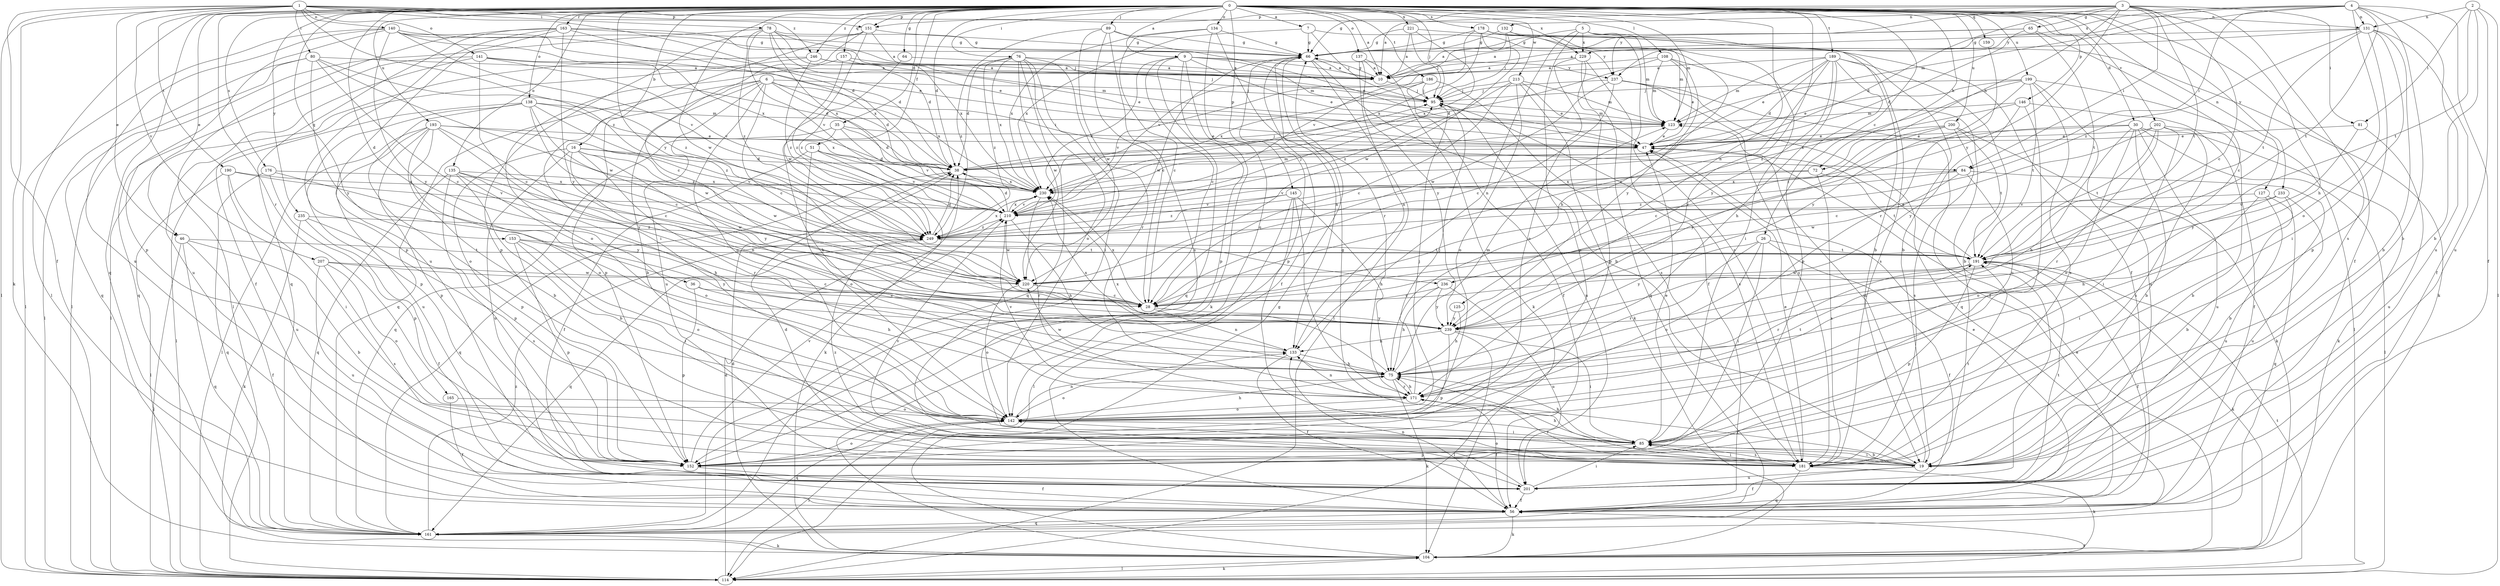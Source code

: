 strict digraph  {
0;
1;
2;
3;
4;
5;
6;
7;
9;
10;
16;
19;
26;
28;
30;
35;
36;
38;
46;
47;
51;
56;
64;
65;
66;
72;
75;
76;
78;
80;
81;
84;
85;
89;
95;
104;
108;
114;
123;
125;
127;
131;
132;
133;
134;
135;
137;
138;
140;
141;
142;
145;
146;
151;
152;
153;
157;
159;
161;
163;
165;
171;
176;
178;
181;
186;
189;
190;
191;
193;
199;
200;
201;
202;
207;
210;
213;
220;
221;
229;
230;
233;
235;
236;
237;
239;
246;
249;
0 -> 7  [label=a];
0 -> 9  [label=a];
0 -> 10  [label=a];
0 -> 16  [label=b];
0 -> 26  [label=c];
0 -> 30  [label=d];
0 -> 35  [label=d];
0 -> 36  [label=d];
0 -> 38  [label=d];
0 -> 46  [label=e];
0 -> 51  [label=f];
0 -> 56  [label=f];
0 -> 64  [label=g];
0 -> 72  [label=h];
0 -> 76  [label=i];
0 -> 89  [label=j];
0 -> 95  [label=j];
0 -> 108  [label=l];
0 -> 114  [label=l];
0 -> 123  [label=m];
0 -> 125  [label=n];
0 -> 127  [label=n];
0 -> 131  [label=n];
0 -> 134  [label=o];
0 -> 135  [label=o];
0 -> 137  [label=o];
0 -> 138  [label=o];
0 -> 145  [label=p];
0 -> 146  [label=p];
0 -> 151  [label=p];
0 -> 153  [label=q];
0 -> 157  [label=q];
0 -> 159  [label=q];
0 -> 161  [label=q];
0 -> 163  [label=r];
0 -> 165  [label=r];
0 -> 171  [label=r];
0 -> 176  [label=s];
0 -> 178  [label=s];
0 -> 186  [label=t];
0 -> 189  [label=t];
0 -> 193  [label=u];
0 -> 199  [label=u];
0 -> 200  [label=u];
0 -> 202  [label=v];
0 -> 213  [label=w];
0 -> 220  [label=w];
0 -> 221  [label=x];
0 -> 233  [label=y];
0 -> 235  [label=y];
0 -> 236  [label=y];
0 -> 246  [label=z];
1 -> 38  [label=d];
1 -> 46  [label=e];
1 -> 56  [label=f];
1 -> 78  [label=i];
1 -> 80  [label=i];
1 -> 104  [label=k];
1 -> 114  [label=l];
1 -> 140  [label=o];
1 -> 141  [label=o];
1 -> 151  [label=p];
1 -> 190  [label=t];
1 -> 207  [label=v];
1 -> 229  [label=x];
1 -> 246  [label=z];
1 -> 249  [label=z];
2 -> 19  [label=b];
2 -> 81  [label=i];
2 -> 114  [label=l];
2 -> 131  [label=n];
2 -> 191  [label=t];
2 -> 201  [label=u];
3 -> 10  [label=a];
3 -> 28  [label=c];
3 -> 38  [label=d];
3 -> 65  [label=g];
3 -> 66  [label=g];
3 -> 72  [label=h];
3 -> 75  [label=h];
3 -> 81  [label=i];
3 -> 84  [label=i];
3 -> 151  [label=p];
3 -> 181  [label=s];
3 -> 191  [label=t];
3 -> 236  [label=y];
3 -> 237  [label=y];
4 -> 19  [label=b];
4 -> 56  [label=f];
4 -> 84  [label=i];
4 -> 123  [label=m];
4 -> 131  [label=n];
4 -> 132  [label=n];
4 -> 142  [label=o];
4 -> 191  [label=t];
4 -> 201  [label=u];
4 -> 229  [label=x];
4 -> 237  [label=y];
5 -> 19  [label=b];
5 -> 123  [label=m];
5 -> 133  [label=n];
5 -> 152  [label=p];
5 -> 181  [label=s];
5 -> 210  [label=v];
5 -> 229  [label=x];
6 -> 19  [label=b];
6 -> 28  [label=c];
6 -> 38  [label=d];
6 -> 84  [label=i];
6 -> 95  [label=j];
6 -> 142  [label=o];
6 -> 152  [label=p];
6 -> 161  [label=q];
6 -> 201  [label=u];
6 -> 230  [label=x];
7 -> 66  [label=g];
7 -> 95  [label=j];
7 -> 230  [label=x];
7 -> 237  [label=y];
9 -> 10  [label=a];
9 -> 28  [label=c];
9 -> 47  [label=e];
9 -> 104  [label=k];
9 -> 123  [label=m];
9 -> 152  [label=p];
9 -> 161  [label=q];
9 -> 210  [label=v];
9 -> 237  [label=y];
10 -> 66  [label=g];
10 -> 95  [label=j];
16 -> 38  [label=d];
16 -> 133  [label=n];
16 -> 152  [label=p];
16 -> 171  [label=r];
16 -> 201  [label=u];
16 -> 210  [label=v];
16 -> 220  [label=w];
16 -> 239  [label=y];
19 -> 56  [label=f];
19 -> 85  [label=i];
19 -> 123  [label=m];
19 -> 171  [label=r];
19 -> 201  [label=u];
19 -> 210  [label=v];
19 -> 249  [label=z];
26 -> 56  [label=f];
26 -> 85  [label=i];
26 -> 142  [label=o];
26 -> 171  [label=r];
26 -> 191  [label=t];
26 -> 239  [label=y];
28 -> 133  [label=n];
28 -> 230  [label=x];
28 -> 239  [label=y];
30 -> 19  [label=b];
30 -> 47  [label=e];
30 -> 75  [label=h];
30 -> 104  [label=k];
30 -> 114  [label=l];
30 -> 142  [label=o];
30 -> 201  [label=u];
30 -> 249  [label=z];
35 -> 38  [label=d];
35 -> 47  [label=e];
35 -> 75  [label=h];
35 -> 161  [label=q];
35 -> 210  [label=v];
36 -> 28  [label=c];
36 -> 75  [label=h];
36 -> 152  [label=p];
38 -> 95  [label=j];
38 -> 161  [label=q];
38 -> 230  [label=x];
46 -> 19  [label=b];
46 -> 56  [label=f];
46 -> 114  [label=l];
46 -> 161  [label=q];
46 -> 191  [label=t];
47 -> 38  [label=d];
51 -> 38  [label=d];
51 -> 56  [label=f];
51 -> 104  [label=k];
51 -> 142  [label=o];
51 -> 210  [label=v];
56 -> 47  [label=e];
56 -> 104  [label=k];
56 -> 133  [label=n];
56 -> 161  [label=q];
64 -> 10  [label=a];
64 -> 249  [label=z];
65 -> 10  [label=a];
65 -> 28  [label=c];
65 -> 38  [label=d];
65 -> 66  [label=g];
65 -> 191  [label=t];
66 -> 10  [label=a];
66 -> 19  [label=b];
66 -> 56  [label=f];
66 -> 114  [label=l];
66 -> 133  [label=n];
66 -> 152  [label=p];
66 -> 220  [label=w];
72 -> 181  [label=s];
72 -> 191  [label=t];
72 -> 210  [label=v];
72 -> 230  [label=x];
75 -> 104  [label=k];
75 -> 123  [label=m];
75 -> 142  [label=o];
75 -> 171  [label=r];
75 -> 220  [label=w];
75 -> 230  [label=x];
76 -> 10  [label=a];
76 -> 38  [label=d];
76 -> 85  [label=i];
76 -> 142  [label=o];
76 -> 161  [label=q];
76 -> 171  [label=r];
76 -> 220  [label=w];
76 -> 230  [label=x];
76 -> 249  [label=z];
78 -> 10  [label=a];
78 -> 38  [label=d];
78 -> 47  [label=e];
78 -> 66  [label=g];
78 -> 114  [label=l];
78 -> 210  [label=v];
78 -> 230  [label=x];
78 -> 249  [label=z];
80 -> 10  [label=a];
80 -> 28  [label=c];
80 -> 114  [label=l];
80 -> 161  [label=q];
80 -> 220  [label=w];
80 -> 239  [label=y];
80 -> 249  [label=z];
81 -> 47  [label=e];
81 -> 201  [label=u];
81 -> 239  [label=y];
84 -> 19  [label=b];
84 -> 142  [label=o];
84 -> 220  [label=w];
84 -> 230  [label=x];
84 -> 249  [label=z];
85 -> 19  [label=b];
85 -> 47  [label=e];
85 -> 66  [label=g];
85 -> 75  [label=h];
85 -> 152  [label=p];
85 -> 181  [label=s];
89 -> 28  [label=c];
89 -> 47  [label=e];
89 -> 66  [label=g];
89 -> 181  [label=s];
89 -> 220  [label=w];
89 -> 249  [label=z];
95 -> 123  [label=m];
95 -> 181  [label=s];
95 -> 201  [label=u];
104 -> 38  [label=d];
104 -> 47  [label=e];
104 -> 66  [label=g];
104 -> 114  [label=l];
108 -> 10  [label=a];
108 -> 38  [label=d];
108 -> 47  [label=e];
108 -> 123  [label=m];
108 -> 201  [label=u];
108 -> 239  [label=y];
114 -> 38  [label=d];
114 -> 56  [label=f];
114 -> 104  [label=k];
114 -> 191  [label=t];
123 -> 47  [label=e];
125 -> 75  [label=h];
125 -> 239  [label=y];
127 -> 85  [label=i];
127 -> 161  [label=q];
127 -> 201  [label=u];
127 -> 210  [label=v];
131 -> 10  [label=a];
131 -> 19  [label=b];
131 -> 56  [label=f];
131 -> 66  [label=g];
131 -> 85  [label=i];
131 -> 152  [label=p];
131 -> 191  [label=t];
131 -> 249  [label=z];
132 -> 10  [label=a];
132 -> 66  [label=g];
132 -> 95  [label=j];
132 -> 104  [label=k];
132 -> 123  [label=m];
133 -> 56  [label=f];
133 -> 75  [label=h];
133 -> 230  [label=x];
134 -> 28  [label=c];
134 -> 66  [label=g];
134 -> 142  [label=o];
134 -> 171  [label=r];
134 -> 230  [label=x];
135 -> 19  [label=b];
135 -> 75  [label=h];
135 -> 142  [label=o];
135 -> 152  [label=p];
135 -> 161  [label=q];
135 -> 220  [label=w];
135 -> 230  [label=x];
137 -> 10  [label=a];
137 -> 104  [label=k];
137 -> 133  [label=n];
137 -> 239  [label=y];
138 -> 28  [label=c];
138 -> 114  [label=l];
138 -> 123  [label=m];
138 -> 142  [label=o];
138 -> 152  [label=p];
138 -> 220  [label=w];
138 -> 230  [label=x];
138 -> 249  [label=z];
140 -> 38  [label=d];
140 -> 47  [label=e];
140 -> 66  [label=g];
140 -> 114  [label=l];
140 -> 152  [label=p];
140 -> 201  [label=u];
140 -> 210  [label=v];
140 -> 230  [label=x];
140 -> 239  [label=y];
141 -> 10  [label=a];
141 -> 28  [label=c];
141 -> 38  [label=d];
141 -> 161  [label=q];
141 -> 201  [label=u];
141 -> 210  [label=v];
142 -> 75  [label=h];
142 -> 85  [label=i];
142 -> 95  [label=j];
142 -> 114  [label=l];
142 -> 133  [label=n];
142 -> 161  [label=q];
145 -> 75  [label=h];
145 -> 85  [label=i];
145 -> 114  [label=l];
145 -> 171  [label=r];
145 -> 210  [label=v];
145 -> 249  [label=z];
146 -> 56  [label=f];
146 -> 85  [label=i];
146 -> 123  [label=m];
146 -> 230  [label=x];
146 -> 239  [label=y];
151 -> 28  [label=c];
151 -> 66  [label=g];
151 -> 85  [label=i];
151 -> 152  [label=p];
151 -> 220  [label=w];
151 -> 230  [label=x];
152 -> 56  [label=f];
152 -> 142  [label=o];
152 -> 210  [label=v];
153 -> 85  [label=i];
153 -> 142  [label=o];
153 -> 152  [label=p];
153 -> 191  [label=t];
153 -> 239  [label=y];
157 -> 10  [label=a];
157 -> 47  [label=e];
157 -> 142  [label=o];
157 -> 249  [label=z];
159 -> 171  [label=r];
161 -> 104  [label=k];
161 -> 249  [label=z];
163 -> 66  [label=g];
163 -> 95  [label=j];
163 -> 114  [label=l];
163 -> 152  [label=p];
163 -> 161  [label=q];
163 -> 201  [label=u];
163 -> 230  [label=x];
163 -> 239  [label=y];
165 -> 56  [label=f];
165 -> 142  [label=o];
171 -> 56  [label=f];
171 -> 75  [label=h];
171 -> 95  [label=j];
171 -> 133  [label=n];
171 -> 142  [label=o];
171 -> 191  [label=t];
171 -> 210  [label=v];
176 -> 152  [label=p];
176 -> 161  [label=q];
176 -> 230  [label=x];
176 -> 239  [label=y];
178 -> 19  [label=b];
178 -> 66  [label=g];
178 -> 75  [label=h];
178 -> 85  [label=i];
178 -> 210  [label=v];
178 -> 220  [label=w];
178 -> 230  [label=x];
181 -> 47  [label=e];
181 -> 75  [label=h];
181 -> 85  [label=i];
181 -> 104  [label=k];
181 -> 142  [label=o];
181 -> 161  [label=q];
181 -> 171  [label=r];
181 -> 191  [label=t];
186 -> 56  [label=f];
186 -> 95  [label=j];
186 -> 181  [label=s];
186 -> 210  [label=v];
186 -> 230  [label=x];
189 -> 10  [label=a];
189 -> 19  [label=b];
189 -> 28  [label=c];
189 -> 38  [label=d];
189 -> 47  [label=e];
189 -> 75  [label=h];
189 -> 123  [label=m];
189 -> 152  [label=p];
189 -> 181  [label=s];
189 -> 239  [label=y];
190 -> 85  [label=i];
190 -> 114  [label=l];
190 -> 201  [label=u];
190 -> 210  [label=v];
190 -> 230  [label=x];
191 -> 47  [label=e];
191 -> 56  [label=f];
191 -> 104  [label=k];
191 -> 152  [label=p];
191 -> 171  [label=r];
191 -> 220  [label=w];
193 -> 19  [label=b];
193 -> 28  [label=c];
193 -> 47  [label=e];
193 -> 114  [label=l];
193 -> 142  [label=o];
193 -> 152  [label=p];
193 -> 201  [label=u];
193 -> 239  [label=y];
193 -> 249  [label=z];
199 -> 47  [label=e];
199 -> 95  [label=j];
199 -> 114  [label=l];
199 -> 181  [label=s];
199 -> 191  [label=t];
199 -> 201  [label=u];
199 -> 239  [label=y];
199 -> 249  [label=z];
200 -> 28  [label=c];
200 -> 47  [label=e];
200 -> 104  [label=k];
200 -> 181  [label=s];
200 -> 191  [label=t];
200 -> 239  [label=y];
201 -> 38  [label=d];
201 -> 56  [label=f];
201 -> 85  [label=i];
201 -> 191  [label=t];
202 -> 19  [label=b];
202 -> 28  [label=c];
202 -> 47  [label=e];
202 -> 85  [label=i];
202 -> 171  [label=r];
202 -> 181  [label=s];
202 -> 191  [label=t];
207 -> 28  [label=c];
207 -> 142  [label=o];
207 -> 181  [label=s];
207 -> 201  [label=u];
207 -> 220  [label=w];
210 -> 38  [label=d];
210 -> 75  [label=h];
210 -> 95  [label=j];
210 -> 220  [label=w];
210 -> 230  [label=x];
210 -> 249  [label=z];
213 -> 28  [label=c];
213 -> 47  [label=e];
213 -> 95  [label=j];
213 -> 104  [label=k];
213 -> 123  [label=m];
213 -> 142  [label=o];
213 -> 249  [label=z];
220 -> 28  [label=c];
220 -> 142  [label=o];
221 -> 10  [label=a];
221 -> 56  [label=f];
221 -> 66  [label=g];
221 -> 95  [label=j];
221 -> 230  [label=x];
229 -> 10  [label=a];
229 -> 56  [label=f];
229 -> 142  [label=o];
229 -> 152  [label=p];
229 -> 161  [label=q];
230 -> 123  [label=m];
230 -> 171  [label=r];
230 -> 210  [label=v];
233 -> 19  [label=b];
233 -> 75  [label=h];
233 -> 201  [label=u];
233 -> 210  [label=v];
235 -> 56  [label=f];
235 -> 104  [label=k];
235 -> 181  [label=s];
235 -> 249  [label=z];
236 -> 28  [label=c];
236 -> 75  [label=h];
236 -> 201  [label=u];
236 -> 239  [label=y];
237 -> 28  [label=c];
237 -> 56  [label=f];
237 -> 95  [label=j];
237 -> 161  [label=q];
237 -> 181  [label=s];
237 -> 220  [label=w];
239 -> 85  [label=i];
239 -> 114  [label=l];
239 -> 133  [label=n];
239 -> 152  [label=p];
246 -> 10  [label=a];
246 -> 56  [label=f];
246 -> 95  [label=j];
246 -> 114  [label=l];
246 -> 123  [label=m];
246 -> 249  [label=z];
249 -> 38  [label=d];
249 -> 161  [label=q];
249 -> 191  [label=t];
249 -> 230  [label=x];
}
